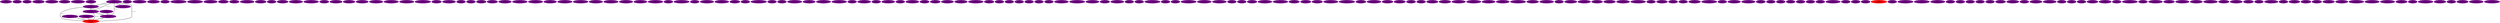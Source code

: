 graph glass {
    edge[style=solid, penwidth="5", labeldistance="10"]
    0101010101010100101010101 [label="0101010101010100101010101\ncardinality 1\nradius 0.00000000e+00\nlfd 1.00000000e+00", color="#750089", style="filled"]
    01001 [label="01001\ncardinality 1\nradius 0.00000000e+00\nlfd 1.00000000e+00", color="#750089", style="filled"]
    0100 [label="0100\ncardinality 1\nradius 0.00000000e+00\nlfd 1.00000000e+00", color="#750089", style="filled"]
    01010101010101010010101010 [label="01010101010101010010101010\ncardinality 1\nradius 0.00000000e+00\nlfd 1.00000000e+00", color="#750089", style="filled"]
    0101010101010101010100100100 [label="0101010101010101010100100100\ncardinality 1\nradius 0.00000000e+00\nlfd 1.00000000e+00", color="#750089", style="filled"]
    010101010101010001010101 [label="010101010101010001010101\ncardinality 1\nradius 0.00000000e+00\nlfd 1.00000000e+00", color="#750089", style="filled"]
    010101010101010101010100100010 [label="010101010101010101010100100010\ncardinality 1\nradius 0.00000000e+00\nlfd 1.00000000e+00", color="#750089", style="filled"]
    0101010101010100100101 [label="0101010101010100100101\ncardinality 1\nradius 0.00000000e+00\nlfd 1.00000000e+00", color="#750089", style="filled"]
    0101010101010101010101010100100101 [label="0101010101010101010101010100100101\ncardinality 2\nradius 2.87402166e-01\nlfd 1.00000000e+00", color="#750089", style="filled"]
    0101010100101 [label="0101010100101\ncardinality 1\nradius 0.00000000e+00\nlfd 1.00000000e+00", color="#750089", style="filled"]
    010101010101010101001001010101 [label="010101010101010101001001010101\ncardinality 1\nradius 0.00000000e+00\nlfd 1.00000000e+00", color="#750089", style="filled"]
    010101010101010101010010100 [label="010101010101010101010010100\ncardinality 1\nradius 0.00000000e+00\nlfd 1.00000000e+00", color="#750089", style="filled"]
    010100101000 [label="010100101000\ncardinality 1\nradius 0.00000000e+00\nlfd 1.00000000e+00", color="#750089", style="filled"]
    01010101010101010101001010101010101 [label="01010101010101010101001010101010101\ncardinality 1\nradius 0.00000000e+00\nlfd 1.00000000e+00", color="#750089", style="filled"]
    0101010101010101010101001010101010 [label="0101010101010101010101001010101010\ncardinality 1\nradius 0.00000000e+00\nlfd 1.00000000e+00", color="#750089", style="filled"]
    010101010101010101010101010101010101 [label="010101010101010101010101010101010101\ncardinality 3\nradius 2.46779488e-01\nlfd 1.58496250e+00", color="#FF0000", style="filled"]
    010101010101010101010101001010 [label="010101010101010101010101001010\ncardinality 1\nradius 0.00000000e+00\nlfd 1.00000000e+00", color="#750089", style="filled"]
    0101010010101010100101 [label="0101010010101010100101\ncardinality 1\nradius 0.00000000e+00\nlfd 1.00000000e+00", color="#750089", style="filled"]
    010101010101010001010 [label="010101010101010001010\ncardinality 1\nradius 0.00000000e+00\nlfd 1.00000000e+00", color="#750089", style="filled"]
    0101010101010101010101010001010 [label="0101010101010101010101010001010\ncardinality 1\nradius 0.00000000e+00\nlfd 1.00000000e+00", color="#750089", style="filled"]
    010101001010101010101010 [label="010101001010101010101010\ncardinality 1\nradius 0.00000000e+00\nlfd 1.00000000e+00", color="#750089", style="filled"]
    0101010010010 [label="0101010010010\ncardinality 1\nradius 0.00000000e+00\nlfd 1.00000000e+00", color="#750089", style="filled"]
    010101010101010101010100 [label="010101010101010101010100\ncardinality 1\nradius 0.00000000e+00\nlfd 1.00000000e+00", color="#750089", style="filled"]
    010101010101010101001010010101 [label="010101010101010101001010010101\ncardinality 2\nradius 0.00000000e+00\nlfd 1.00000000e+00", color="#750089", style="filled"]
    010101010101010101010010101010010 [label="010101010101010101010010101010010\ncardinality 1\nradius 0.00000000e+00\nlfd 1.00000000e+00", color="#750089", style="filled"]
    01010100101001010101 [label="01010100101001010101\ncardinality 1\nradius 0.00000000e+00\nlfd 1.00000000e+00", color="#750089", style="filled"]
    010101010101010101001001010 [label="010101010101010101001001010\ncardinality 1\nradius 0.00000000e+00\nlfd 1.00000000e+00", color="#750089", style="filled"]
    01010101010100101010101001 [label="01010101010100101010101001\ncardinality 1\nradius 0.00000000e+00\nlfd 1.00000000e+00", color="#750089", style="filled"]
    010101010101010101010010001 [label="010101010101010101010010001\ncardinality 1\nradius 0.00000000e+00\nlfd 1.00000000e+00", color="#750089", style="filled"]
    010101010101010101010010010100 [label="010101010101010101010010010100\ncardinality 1\nradius 0.00000000e+00\nlfd 1.00000000e+00", color="#750089", style="filled"]
    01010101010101010101010010010100 [label="01010101010101010101010010010100\ncardinality 1\nradius 0.00000000e+00\nlfd 1.00000000e+00", color="#750089", style="filled"]
    01010101010101010101010101010100 [label="01010101010101010101010101010100\ncardinality 1\nradius 0.00000000e+00\nlfd 1.00000000e+00", color="#750089", style="filled"]
    01010101010101010101010101010100101 [label="01010101010101010101010101010100101\ncardinality 1\nradius 0.00000000e+00\nlfd 1.00000000e+00", color="#750089", style="filled"]
    010101010101001010100 [label="010101010101001010100\ncardinality 1\nradius 0.00000000e+00\nlfd 1.00000000e+00", color="#750089", style="filled"]
    01010101010101010101010101000 [label="01010101010101010101010101000\ncardinality 1\nradius 0.00000000e+00\nlfd 1.00000000e+00", color="#750089", style="filled"]
    0101010010101010100 [label="0101010010101010100\ncardinality 1\nradius 0.00000000e+00\nlfd 1.00000000e+00", color="#750089", style="filled"]
    01010101010101010101010010010 [label="01010101010101010101010010010\ncardinality 1\nradius 0.00000000e+00\nlfd 1.00000000e+00", color="#750089", style="filled"]
    0101010100 [label="0101010100\ncardinality 1\nradius 0.00000000e+00\nlfd 1.00000000e+00", color="#750089", style="filled"]
    010101010101010001001 [label="010101010101010001001\ncardinality 1\nradius 0.00000000e+00\nlfd 1.00000000e+00", color="#750089", style="filled"]
    01010101010101010010010 [label="01010101010101010010010\ncardinality 1\nradius 0.00000000e+00\nlfd 1.00000000e+00", color="#750089", style="filled"]
    0101010101010101010010100100 [label="0101010101010101010010100100\ncardinality 1\nradius 0.00000000e+00\nlfd 1.00000000e+00", color="#750089", style="filled"]
    010101010101010101010101010001010 [label="010101010101010101010101010001010\ncardinality 1\nradius 0.00000000e+00\nlfd 1.00000000e+00", color="#750089", style="filled"]
    01010101010101010101001001010101 [label="01010101010101010101001001010101\ncardinality 1\nradius 0.00000000e+00\nlfd 1.00000000e+00", color="#750089", style="filled"]
    0101010101010101001010010101 [label="0101010101010101001010010101\ncardinality 1\nradius 0.00000000e+00\nlfd 1.00000000e+00", color="#750089", style="filled"]
    01010101010101010101010010101010 [label="01010101010101010101010010101010\ncardinality 1\nradius 0.00000000e+00\nlfd 1.00000000e+00", color="#750089", style="filled"]
    010101010101010101010101010010010 [label="010101010101010101010101010010010\ncardinality 1\nradius 0.00000000e+00\nlfd 1.00000000e+00", color="#750089", style="filled"]
    010101010101010101001010100101 [label="010101010101010101001010100101\ncardinality 1\nradius 0.00000000e+00\nlfd 1.00000000e+00", color="#750089", style="filled"]
    01010101010101010101010101010101010 [label="01010101010101010101010101010101010\ncardinality 2\nradius 2.22036430e-01\nlfd 1.00000000e+00", color="#750089", style="filled"]
    01010101010101010101010101001000 [label="01010101010101010101010101001000\ncardinality 1\nradius 0.00000000e+00\nlfd 1.00000000e+00", color="#750089", style="filled"]
    010101010101010101010010100101 [label="010101010101010101010010100101\ncardinality 1\nradius 0.00000000e+00\nlfd 1.00000000e+00", color="#750089", style="filled"]
    010101010101010101010101010010100 [label="010101010101010101010101010010100\ncardinality 1\nradius 0.00000000e+00\nlfd 1.00000000e+00", color="#750089", style="filled"]
    01010101010101010010101010100 [label="01010101010101010010101010100\ncardinality 1\nradius 0.00000000e+00\nlfd 1.00000000e+00", color="#750089", style="filled"]
    010101010101010100101010101010101 [label="010101010101010100101010101010101\ncardinality 1\nradius 0.00000000e+00\nlfd 1.00000000e+00", color="#750089", style="filled"]
    00100 [label="00100\ncardinality 1\nradius 0.00000000e+00\nlfd 1.00000000e+00", color="#750089", style="filled"]
    0101010101010101010101010101010010 [label="0101010101010101010101010101010010\ncardinality 1\nradius 0.00000000e+00\nlfd 1.00000000e+00", color="#750089", style="filled"]
    001001 [label="001001\ncardinality 1\nradius 0.00000000e+00\nlfd 1.00000000e+00", color="#750089", style="filled"]
    010101010101010101010010010010 [label="010101010101010101010010010010\ncardinality 1\nradius 0.00000000e+00\nlfd 1.00000000e+00", color="#750089", style="filled"]
    0101010101010101010100100100101 [label="0101010101010101010100100100101\ncardinality 1\nradius 0.00000000e+00\nlfd 1.00000000e+00", color="#750089", style="filled"]
    0101010101010010101010 [label="0101010101010010101010\ncardinality 1\nradius 0.00000000e+00\nlfd 1.00000000e+00", color="#750089", style="filled"]
    01010100001 [label="01010100001\ncardinality 1\nradius 0.00000000e+00\nlfd 1.00000000e+00", color="#750089", style="filled"]
    01010101010101010101010101010010101 [label="01010101010101010101010101010010101\ncardinality 1\nradius 0.00000000e+00\nlfd 1.00000000e+00", color="#750089", style="filled"]
    0101001010001 [label="0101001010001\ncardinality 1\nradius 0.00000000e+00\nlfd 1.00000000e+00", color="#750089", style="filled"]
    010101000101010 [label="010101000101010\ncardinality 1\nradius 0.00000000e+00\nlfd 1.00000000e+00", color="#750089", style="filled"]
    01010101010101010101010100100101 [label="01010101010101010101010100100101\ncardinality 1\nradius 0.00000000e+00\nlfd 1.00000000e+00", color="#750089", style="filled"]
    010101010101010101001010001 [label="010101010101010101001010001\ncardinality 1\nradius 0.00000000e+00\nlfd 1.00000000e+00", color="#750089", style="filled"]
    01010101010101010100101010101010 [label="01010101010101010100101010101010\ncardinality 1\nradius 0.00000000e+00\nlfd 1.00000000e+00", color="#750089", style="filled"]
    010101010101010101010100100101001 [label="010101010101010101010100100101001\ncardinality 1\nradius 0.00000000e+00\nlfd 1.00000000e+00", color="#750089", style="filled"]
    0101010101010010100 [label="0101010101010010100\ncardinality 1\nradius 0.00000000e+00\nlfd 1.00000000e+00", color="#750089", style="filled"]
    01010101010101010101010100010 [label="01010101010101010101010100010\ncardinality 1\nradius 0.00000000e+00\nlfd 1.00000000e+00", color="#750089", style="filled"]
    00101010 [label="00101010\ncardinality 1\nradius 0.00000000e+00\nlfd 1.00000000e+00", color="#750089", style="filled"]
    01010101010101010101010010100 [label="01010101010101010101010010100\ncardinality 1\nradius 0.00000000e+00\nlfd 1.00000000e+00", color="#750089", style="filled"]
    01010010101010101 [label="01010010101010101\ncardinality 1\nradius 0.00000000e+00\nlfd 1.00000000e+00", color="#750089", style="filled"]
    01010101010101010101010100100 [label="01010101010101010101010100100\ncardinality 1\nradius 0.00000000e+00\nlfd 1.00000000e+00", color="#750089", style="filled"]
    01010101010101001010 [label="01010101010101001010\ncardinality 1\nradius 0.00000000e+00\nlfd 1.00000000e+00", color="#750089", style="filled"]
    0101010010101010101010 [label="0101010010101010101010\ncardinality 1\nradius 0.00000000e+00\nlfd 1.00000000e+00", color="#750089", style="filled"]
    010101010101010101010000101 [label="010101010101010101010000101\ncardinality 1\nradius 0.00000000e+00\nlfd 1.00000000e+00", color="#750089", style="filled"]
    0101010101010101010101001000 [label="0101010101010101010101001000\ncardinality 1\nradius 0.00000000e+00\nlfd 1.00000000e+00", color="#750089", style="filled"]
    010101010101010101010101010010001 [label="010101010101010101010101010010001\ncardinality 1\nradius 0.00000000e+00\nlfd 1.00000000e+00", color="#750089", style="filled"]
    010101001010101010010 [label="010101001010101010010\ncardinality 1\nradius 0.00000000e+00\nlfd 1.00000000e+00", color="#750089", style="filled"]
    010101001001010 [label="010101001001010\ncardinality 1\nradius 0.00000000e+00\nlfd 1.00000000e+00", color="#750089", style="filled"]
    0101010001001 [label="0101010001001\ncardinality 1\nradius 0.00000000e+00\nlfd 1.00000000e+00", color="#750089", style="filled"]
    01010100100 [label="01010100100\ncardinality 1\nradius 0.00000000e+00\nlfd 1.00000000e+00", color="#750089", style="filled"]
    010101000100 [label="010101000100\ncardinality 1\nradius 0.00000000e+00\nlfd 1.00000000e+00", color="#750089", style="filled"]
    0101010101010001 [label="0101010101010001\ncardinality 1\nradius 0.00000000e+00\nlfd 1.00000000e+00", color="#750089", style="filled"]
    01010100100101010 [label="01010100100101010\ncardinality 1\nradius 0.00000000e+00\nlfd 1.00000000e+00", color="#750089", style="filled"]
    0101010101010101010101001010010 [label="0101010101010101010101001010010\ncardinality 1\nradius 0.00000000e+00\nlfd 1.00000000e+00", color="#750089", style="filled"]
    0101010101010101010100101010101010 [label="0101010101010101010100101010101010\ncardinality 1\nradius 0.00000000e+00\nlfd 1.00000000e+00", color="#750089", style="filled"]
    01010101010101010100101001001 [label="01010101010101010100101001001\ncardinality 1\nradius 0.00000000e+00\nlfd 1.00000000e+00", color="#750089", style="filled"]
    010101010101001010010 [label="010101010101001010010\ncardinality 1\nradius 0.00000000e+00\nlfd 1.00000000e+00", color="#750089", style="filled"]
    01010101010101010100101010100 [label="01010101010101010100101010100\ncardinality 1\nradius 0.00000000e+00\nlfd 1.00000000e+00", color="#750089", style="filled"]
    010101001010100 [label="010101001010100\ncardinality 1\nradius 0.00000000e+00\nlfd 1.00000000e+00", color="#750089", style="filled"]
    0101010010100101010 [label="0101010010100101010\ncardinality 1\nradius 0.00000000e+00\nlfd 1.00000000e+00", color="#750089", style="filled"]
    0101010101010101010100101010100101 [label="0101010101010101010100101010100101\ncardinality 1\nradius 0.00000000e+00\nlfd 1.00000000e+00", color="#750089", style="filled"]
    0101010000 [label="0101010000\ncardinality 1\nradius 0.00000000e+00\nlfd 1.00000000e+00", color="#750089", style="filled"]
    01010010100101 [label="01010010100101\ncardinality 1\nradius 0.00000000e+00\nlfd 1.00000000e+00", color="#750089", style="filled"]
    0101010101010101010101001010010101 [label="0101010101010101010101001010010101\ncardinality 1\nradius 0.00000000e+00\nlfd 1.00000000e+00", color="#750089", style="filled"]
    0101010101010101010100100101001 [label="0101010101010101010100100101001\ncardinality 1\nradius 0.00000000e+00\nlfd 1.00000000e+00", color="#750089", style="filled"]
    0101010101010101010101001000101 [label="0101010101010101010101001000101\ncardinality 1\nradius 0.00000000e+00\nlfd 1.00000000e+00", color="#750089", style="filled"]
    01010101010100100 [label="01010101010100100\ncardinality 1\nradius 0.00000000e+00\nlfd 1.00000000e+00", color="#750089", style="filled"]
    010100101010100 [label="010100101010100\ncardinality 1\nradius 0.00000000e+00\nlfd 1.00000000e+00", color="#750089", style="filled"]
    010101010101010010010 [label="010101010101010010010\ncardinality 1\nradius 0.00000000e+00\nlfd 1.00000000e+00", color="#750089", style="filled"]
    0101010101010101010100101010100 [label="0101010101010101010100101010100\ncardinality 1\nradius 0.00000000e+00\nlfd 1.00000000e+00", color="#750089", style="filled"]
    010101010101010101010100100101010 [label="010101010101010101010100100101010\ncardinality 1\nradius 0.00000000e+00\nlfd 1.00000000e+00", color="#750089", style="filled"]
    01010101010101010010001 [label="01010101010101010010001\ncardinality 1\nradius 0.00000000e+00\nlfd 1.00000000e+00", color="#750089", style="filled"]
    01010101010101000101010 [label="01010101010101000101010\ncardinality 1\nradius 0.00000000e+00\nlfd 1.00000000e+00", color="#750089", style="filled"]
    01010101010101010010100 [label="01010101010101010010100\ncardinality 1\nradius 0.00000000e+00\nlfd 1.00000000e+00", color="#750089", style="filled"]
    01010101010101010101010100101010 [label="01010101010101010101010100101010\ncardinality 1\nradius 0.00000000e+00\nlfd 1.00000000e+00", color="#750089", style="filled"]
    01010101010101010101010010101010101 [label="01010101010101010101010010101010101\ncardinality 1\nradius 0.00000000e+00\nlfd 1.00000000e+00", color="#750089", style="filled"]
    0101010101010100101010 [label="0101010101010100101010\ncardinality 1\nradius 0.00000000e+00\nlfd 1.00000000e+00", color="#750089", style="filled"]
    0101010101010101010101010101000 [label="0101010101010101010101010101000\ncardinality 1\nradius 0.00000000e+00\nlfd 1.00000000e+00", color="#750089", style="filled"]
    0101010101010101010101010100101001 [label="0101010101010101010101010100101001\ncardinality 2\nradius 2.07605401e-01\nlfd 1.00000000e+00", color="#750089", style="filled"]
    010101010101010100101010 [label="010101010101010100101010\ncardinality 1\nradius 0.00000000e+00\nlfd 1.00000000e+00", color="#750089", style="filled"]
    0101010101010101010100010 [label="0101010101010101010100010\ncardinality 1\nradius 0.00000000e+00\nlfd 1.00000000e+00", color="#750089", style="filled"]
    01010101010101010100 [label="01010101010101010100\ncardinality 1\nradius 0.00000000e+00\nlfd 1.00000000e+00", color="#750089", style="filled"]
    0101010101010010010 [label="0101010101010010010\ncardinality 1\nradius 0.00000000e+00\nlfd 1.00000000e+00", color="#750089", style="filled"]
    0101010010101010101010101 [label="0101010010101010101010101\ncardinality 1\nradius 0.00000000e+00\nlfd 1.00000000e+00", color="#750089", style="filled"]
    01010101010101010100101000 [label="01010101010101010100101000\ncardinality 1\nradius 0.00000000e+00\nlfd 1.00000000e+00", color="#750089", style="filled"]
    010101010101010101001010101001 [label="010101010101010101001010101001\ncardinality 1\nradius 0.00000000e+00\nlfd 1.00000000e+00", color="#750089", style="filled"]
    01010101010101010010101010101010 [label="01010101010101010010101010101010\ncardinality 1\nradius 0.00000000e+00\nlfd 1.00000000e+00", color="#750089", style="filled"]
    01010101010101010100101010010 [label="01010101010101010100101010010\ncardinality 1\nradius 0.00000000e+00\nlfd 1.00000000e+00", color="#750089", style="filled"]
    01010101010101010101001010010 [label="01010101010101010101001010010\ncardinality 1\nradius 0.00000000e+00\nlfd 1.00000000e+00", color="#750089", style="filled"]
    0101010101010101010101010010101010 [label="0101010101010101010101010010101010\ncardinality 1\nradius 0.00000000e+00\nlfd 1.00000000e+00", color="#750089", style="filled"]
    01010101010100101010101010 [label="01010101010100101010101010\ncardinality 1\nradius 0.00000000e+00\nlfd 1.00000000e+00", color="#750089", style="filled"]
    0101010101010101010101001010100 [label="0101010101010101010101001010100\ncardinality 1\nradius 0.00000000e+00\nlfd 1.00000000e+00", color="#750089", style="filled"]
    0101010010101001 [label="0101010010101001\ncardinality 1\nradius 0.00000000e+00\nlfd 1.00000000e+00", color="#750089", style="filled"]
    010101010101010100101001010 [label="010101010101010100101001010\ncardinality 1\nradius 0.00000000e+00\nlfd 1.00000000e+00", color="#750089", style="filled"]
    0101010101010101010100010101 [label="0101010101010101010100010101\ncardinality 1\nradius 0.00000000e+00\nlfd 1.00000000e+00", color="#750089", style="filled"]
    010101010101010101010000 [label="010101010101010101010000\ncardinality 1\nradius 0.00000000e+00\nlfd 1.00000000e+00", color="#750089", style="filled"]
    01010101010101010100100100 [label="01010101010101010100100100\ncardinality 1\nradius 0.00000000e+00\nlfd 1.00000000e+00", color="#750089", style="filled"]
    01010101010101010100100101010 [label="01010101010101010100100101010\ncardinality 1\nradius 0.00000000e+00\nlfd 1.00000000e+00", color="#750089", style="filled"]
    010101010101010101010100101001010 [label="010101010101010101010100101001010\ncardinality 1\nradius 0.00000000e+00\nlfd 1.00000000e+00", color="#750089", style="filled"]
    010101010010 [label="010101010010\ncardinality 1\nradius 0.00000000e+00\nlfd 1.00000000e+00", color="#750089", style="filled"]
    010101010101010101001000 [label="010101010101010101001000\ncardinality 1\nradius 0.00000000e+00\nlfd 1.00000000e+00", color="#750089", style="filled"]
    01010101010101000100 [label="01010101010101000100\ncardinality 1\nradius 0.00000000e+00\nlfd 1.00000000e+00", color="#750089", style="filled"]
    0101001010101010 [label="0101001010101010\ncardinality 1\nradius 0.00000000e+00\nlfd 1.00000000e+00", color="#750089", style="filled"]
    01010101010101010101001000 [label="01010101010101010101001000\ncardinality 1\nradius 0.00000000e+00\nlfd 1.00000000e+00", color="#750089", style="filled"]
    0101010101010101010101010100010101 [label="0101010101010101010101010100010101\ncardinality 1\nradius 0.00000000e+00\nlfd 1.00000000e+00", color="#750089", style="filled"]
    01010100101000 [label="01010100101000\ncardinality 1\nradius 0.00000000e+00\nlfd 1.00000000e+00", color="#750089", style="filled"]
    0101010101010101010100101010 [label="0101010101010101010100101010\ncardinality 1\nradius 0.00000000e+00\nlfd 1.00000000e+00", color="#750089", style="filled"]
    010101010101010101001010101010 [label="010101010101010101001010101010\ncardinality 1\nradius 0.00000000e+00\nlfd 1.00000000e+00", color="#750089", style="filled"]
    01010100101010101010 [label="01010100101010101010\ncardinality 1\nradius 0.00000000e+00\nlfd 1.00000000e+00", color="#750089", style="filled"]
    010101010101010100 [label="010101010101010100\ncardinality 1\nradius 0.00000000e+00\nlfd 1.00000000e+00", color="#750089", style="filled"]
    01010101010 [label="01010101010\ncardinality 1\nradius 0.00000000e+00\nlfd 1.00000000e+00", color="#750089", style="filled"]
    01010100101000101 [label="01010100101000101\ncardinality 1\nradius 0.00000000e+00\nlfd 1.00000000e+00", color="#750089", style="filled"]
    01010100101001010 [label="01010100101001010\ncardinality 1\nradius 0.00000000e+00\nlfd 1.00000000e+00", color="#750089", style="filled"]
    010100 [label="010100\ncardinality 1\nradius 0.00000000e+00\nlfd 1.00000000e+00", color="#750089", style="filled"]
    0101010010100010 [label="0101010010100010\ncardinality 1\nradius 0.00000000e+00\nlfd 1.00000000e+00", color="#750089", style="filled"]
    01010101010101010101010101010010 [label="01010101010101010101010101010010\ncardinality 1\nradius 0.00000000e+00\nlfd 1.00000000e+00", color="#750089", style="filled"]
    010101001010010 [label="010101001010010\ncardinality 1\nradius 0.00000000e+00\nlfd 1.00000000e+00", color="#750089", style="filled"]
    0101010101010100100 [label="0101010101010100100\ncardinality 1\nradius 0.00000000e+00\nlfd 1.00000000e+00", color="#750089", style="filled"]
    0101010001010 [label="0101010001010\ncardinality 1\nradius 0.00000000e+00\nlfd 1.00000000e+00", color="#750089", style="filled"]
    01010101010101010101010100101010101 [label="01010101010101010101010100101010101\ncardinality 3\nradius 1.62788540e-01\nlfd 1.58496250e+00", color="#FF0000", style="filled"]
    0101010001010101 [label="0101010001010101\ncardinality 1\nradius 0.00000000e+00\nlfd 1.00000000e+00", color="#750089", style="filled"]
    0101010101010101010101001001010101 [label="0101010101010101010101001001010101\ncardinality 1\nradius 0.00000000e+00\nlfd 1.00000000e+00", color="#750089", style="filled"]
    0101010101010101010101010101010100 [label="0101010101010101010101010101010100\ncardinality 1\nradius 0.00000000e+00\nlfd 1.00000000e+00", color="#750089", style="filled"]
    01010101010101010101010010101001 [label="01010101010101010101010010101001\ncardinality 1\nradius 0.00000000e+00\nlfd 1.00000000e+00", color="#750089", style="filled"]
    0101010010101010 [label="0101010010101010\ncardinality 1\nradius 0.00000000e+00\nlfd 1.00000000e+00", color="#750089", style="filled"]
    0010101010 [label="0010101010\ncardinality 1\nradius 0.00000000e+00\nlfd 1.00000000e+00", color="#750089", style="filled"]
    01010101010101010101010101001010101 [label="01010101010101010101010101001010101\ncardinality 2\nradius 2.04205999e-01\nlfd 1.00000000e+00", color="#750089", style="filled"]
    0010100 [label="0010100\ncardinality 1\nradius 0.00000000e+00\nlfd 1.00000000e+00", color="#750089", style="filled"]
    010100101010 [label="010100101010\ncardinality 1\nradius 0.00000000e+00\nlfd 1.00000000e+00", color="#750089", style="filled"]
    010101001001010101 [label="010101001001010101\ncardinality 1\nradius 0.00000000e+00\nlfd 1.00000000e+00", color="#750089", style="filled"]
    0101010101010010100101 [label="0101010101010010100101\ncardinality 1\nradius 0.00000000e+00\nlfd 1.00000000e+00", color="#750089", style="filled"]
    010101010101001010101010101 [label="010101010101001010101010101\ncardinality 1\nradius 0.00000000e+00\nlfd 1.00000000e+00", color="#750089", style="filled"]
    010101010101010000 [label="010101010101010000\ncardinality 1\nradius 0.00000000e+00\nlfd 1.00000000e+00", color="#750089", style="filled"]
    010101010101010101010001010 [label="010101010101010101010001010\ncardinality 1\nradius 0.00000000e+00\nlfd 1.00000000e+00", color="#750089", style="filled"]
    01010101010101010100101001010 [label="01010101010101010100101001010\ncardinality 1\nradius 0.00000000e+00\nlfd 1.00000000e+00", color="#750089", style="filled"]
    0101001010010 [label="0101001010010\ncardinality 1\nradius 0.00000000e+00\nlfd 1.00000000e+00", color="#750089", style="filled"]
    010101010101000 [label="010101010101000\ncardinality 1\nradius 0.00000000e+00\nlfd 1.00000000e+00", color="#750089", style="filled"]
    0101010101010100001 [label="0101010101010100001\ncardinality 1\nradius 0.00000000e+00\nlfd 1.00000000e+00", color="#750089", style="filled"]
    010101010101010100100101 [label="010101010101010100100101\ncardinality 1\nradius 0.00000000e+00\nlfd 1.00000000e+00", color="#750089", style="filled"]
    010101010101010101001010100 [label="010101010101010101001010100\ncardinality 1\nradius 0.00000000e+00\nlfd 1.00000000e+00", color="#750089", style="filled"]
    01010010 [label="01010010\ncardinality 1\nradius 0.00000000e+00\nlfd 1.00000000e+00", color="#750089", style="filled"]
    0101010101010101010101010100101010 [label="0101010101010101010101010100101010\ncardinality 1\nradius 0.00000000e+00\nlfd 1.00000000e+00", color="#750089", style="filled"]
    0101010101010101010101010101001010 [label="0101010101010101010101010101001010\ncardinality 1\nradius 0.00000000e+00\nlfd 1.00000000e+00", color="#750089", style="filled"]
    0010100101 [label="0010100101\ncardinality 1\nradius 0.00000000e+00\nlfd 1.00000000e+00", color="#750089", style="filled"]
    0101010101010101010101010100010 [label="0101010101010101010101010100010\ncardinality 1\nradius 0.00000000e+00\nlfd 1.00000000e+00", color="#750089", style="filled"]
    010101010101010010101010 [label="010101010101010010101010\ncardinality 1\nradius 0.00000000e+00\nlfd 1.00000000e+00", color="#750089", style="filled"]
    010101010101010100101010101010 [label="010101010101010100101010101010\ncardinality 1\nradius 0.00000000e+00\nlfd 1.00000000e+00", color="#750089", style="filled"]
    010101010101010101001000101 [label="010101010101010101001000101\ncardinality 1\nradius 0.00000000e+00\nlfd 1.00000000e+00", color="#750089", style="filled"]
    0101010101010101010101010010010 [label="0101010101010101010101010010010\ncardinality 1\nradius 0.00000000e+00\nlfd 1.00000000e+00", color="#750089", style="filled"]
    01010101010100101010010 [label="01010101010100101010010\ncardinality 1\nradius 0.00000000e+00\nlfd 1.00000000e+00", color="#750089", style="filled"]
    010101010101010101010101000 [label="010101010101010101010101000\ncardinality 1\nradius 0.00000000e+00\nlfd 1.00000000e+00", color="#750089", style="filled"]
    01010101010101010101010101010101001 [label="01010101010101010101010101010101001\ncardinality 2\nradius 2.36643529e-01\nlfd 1.00000000e+00", color="#750089", style="filled"]
    0101010101010010010101 [label="0101010101010010010101\ncardinality 1\nradius 0.00000000e+00\nlfd 1.00000000e+00", color="#750089", style="filled"]
    001010010 [label="001010010\ncardinality 1\nradius 0.00000000e+00\nlfd 1.00000000e+00", color="#750089", style="filled"]
    010101010101010100101010101001 [label="010101010101010100101010101001\ncardinality 1\nradius 0.00000000e+00\nlfd 1.00000000e+00", color="#750089", style="filled"]
    0101001010101001 [label="0101001010101001\ncardinality 1\nradius 0.00000000e+00\nlfd 1.00000000e+00", color="#750089", style="filled"]
    010101010101001010100101 [label="010101010101001010100101\ncardinality 1\nradius 0.00000000e+00\nlfd 1.00000000e+00", color="#750089", style="filled"]
    0101010101010101001000 [label="0101010101010101001000\ncardinality 1\nradius 0.00000000e+00\nlfd 1.00000000e+00", color="#750089", style="filled"]
    010101010101001001010 [label="010101010101001001010\ncardinality 1\nradius 0.00000000e+00\nlfd 1.00000000e+00", color="#750089", style="filled"]
    01010101010101010101000010 [label="01010101010101010101000010\ncardinality 1\nradius 0.00000000e+00\nlfd 1.00000000e+00", color="#750089", style="filled"]
    010101010101010101001001001 [label="010101010101010101001001001\ncardinality 1\nradius 0.00000000e+00\nlfd 1.00000000e+00", color="#750089", style="filled"]
    010101010101010101010101010100010 [label="010101010101010101010101010100010\ncardinality 1\nradius 0.00000000e+00\nlfd 1.00000000e+00", color="#750089", style="filled"]
    01010101010101010101010100010101 [label="01010101010101010101010100010101\ncardinality 1\nradius 0.00000000e+00\nlfd 1.00000000e+00", color="#750089", style="filled"]
    01010101010101010101001010101010 [label="01010101010101010101001010101010\ncardinality 1\nradius 0.00000000e+00\nlfd 1.00000000e+00", color="#750089", style="filled"]
    0101010101010010101010100 [label="0101010101010010101010100\ncardinality 1\nradius 0.00000000e+00\nlfd 1.00000000e+00", color="#750089", style="filled"]
    00 [label="00\ncardinality 1\nradius 0.00000000e+00\nlfd 1.00000000e+00", color="#750089", style="filled"]
    010101010101010101001010101010101 [label="010101010101010101001010101010101\ncardinality 1\nradius 0.00000000e+00\nlfd 1.00000000e+00", color="#750089", style="filled"]
    01010101010101010100100010 [label="01010101010101010100100010\ncardinality 1\nradius 0.00000000e+00\nlfd 1.00000000e+00", color="#750089", style="filled"]
    00101010101 [label="00101010101\ncardinality 1\nradius 0.00000000e+00\nlfd 1.00000000e+00", color="#750089", style="filled"]
    0101010101010101001010010 [label="0101010101010101001010010\ncardinality 1\nradius 0.00000000e+00\nlfd 1.00000000e+00", color="#750089", style="filled"]
    0101010101010101010100100101010 [label="0101010101010101010100100101010\ncardinality 1\nradius 0.00000000e+00\nlfd 1.00000000e+00", color="#750089", style="filled"]
    0101010101010101010101010101000101 [label="0101010101010101010101010101000101\ncardinality 1\nradius 0.00000000e+00\nlfd 1.00000000e+00", color="#750089", style="filled"]
    01010101010101010101010010010 -- 01010101010101010101010101010101001 [label="1.92614537e-01"]
    0101010101010101010101010100100101 -- 0101010101010101010101010100101001 [label="3.41027891e-01"]
    0101010101010101010101010100101001 -- 01010101010101010101010101001010101 [label="3.52987272e-01"]
    0101010101010101010101010100100101 -- 01010101010101010101010101010101001 [label="3.30908715e-01"]
    0101010101010101010101010100101001 -- 010101010101010101010101010101010101 [label="4.18927339e-01"]
    01010101010101010101010101001010101 -- 01010101010101010101010101010101001 [label="2.14943092e-01"]
    0101010101010101010101010100100101 -- 0101010101010101010101010100101010 [label="1.89736704e-01"]
    010101010101010101010101010010100 -- 010101010101010101010101010101010101 [label="2.28035269e-01"]
    01010101010101010101010101010101010 -- 010101010101010101010101010101010101 [label="4.01871946e-01"]
    01010101010101010101010101010101001 -- 010101010101010101010101010101010101 [label="2.91032769e-01"]
    0101010101010101010101010100100101 -- 01010101010101010101010101001010101 [label="3.52845577e-01"]
    0101010101010100100101 -- 0101010101010101010101010100101001 [label="1.93390822e-01"]
    01010101010101010101010101001010101 -- 010101010101010101010101010101010101 [label="1.58430463e-01"]
    0101010101010101010101010100100101 -- 010101010101010101010101010101010101 [label="4.67547046e-01"]
}